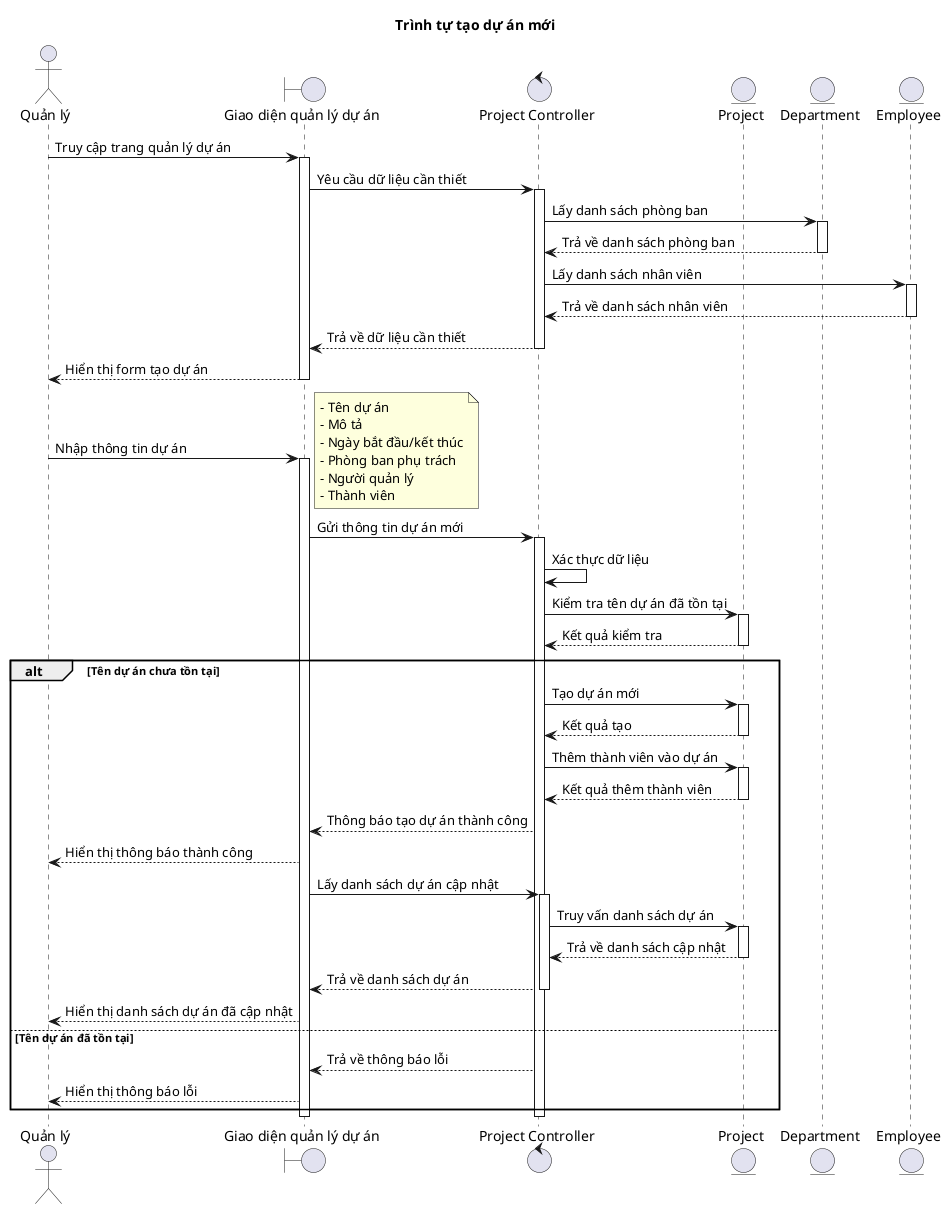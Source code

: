 @startuml Tạo dự án mới
title Trình tự tạo dự án mới

actor "Quản lý" as Manager
boundary "Giao diện quản lý dự án" as UI
control "Project Controller" as Controller
entity "Project" as ProjectEntity
entity "Department" as DepartmentEntity
entity "Employee" as EmployeeEntity

Manager -> UI: Truy cập trang quản lý dự án
activate UI

UI -> Controller: Yêu cầu dữ liệu cần thiết
activate Controller

Controller -> DepartmentEntity: Lấy danh sách phòng ban
activate DepartmentEntity
DepartmentEntity --> Controller: Trả về danh sách phòng ban
deactivate DepartmentEntity

Controller -> EmployeeEntity: Lấy danh sách nhân viên
activate EmployeeEntity
EmployeeEntity --> Controller: Trả về danh sách nhân viên
deactivate EmployeeEntity

Controller --> UI: Trả về dữ liệu cần thiết
deactivate Controller

UI --> Manager: Hiển thị form tạo dự án
deactivate UI

Manager -> UI: Nhập thông tin dự án
activate UI
note right
  - Tên dự án
  - Mô tả
  - Ngày bắt đầu/kết thúc
  - Phòng ban phụ trách
  - Người quản lý
  - Thành viên
end note

UI -> Controller: Gửi thông tin dự án mới
activate Controller

Controller -> Controller: Xác thực dữ liệu

Controller -> ProjectEntity: Kiểm tra tên dự án đã tồn tại
activate ProjectEntity
ProjectEntity --> Controller: Kết quả kiểm tra
deactivate ProjectEntity

alt Tên dự án chưa tồn tại
    Controller -> ProjectEntity: Tạo dự án mới
    activate ProjectEntity
    ProjectEntity --> Controller: Kết quả tạo
    deactivate ProjectEntity
    
    Controller -> ProjectEntity: Thêm thành viên vào dự án
    activate ProjectEntity
    ProjectEntity --> Controller: Kết quả thêm thành viên
    deactivate ProjectEntity
    
    Controller --> UI: Thông báo tạo dự án thành công
    UI --> Manager: Hiển thị thông báo thành công
    
    UI -> Controller: Lấy danh sách dự án cập nhật
    activate Controller
    Controller -> ProjectEntity: Truy vấn danh sách dự án
    activate ProjectEntity
    ProjectEntity --> Controller: Trả về danh sách cập nhật
    deactivate ProjectEntity
    Controller --> UI: Trả về danh sách dự án
    deactivate Controller
    
    UI --> Manager: Hiển thị danh sách dự án đã cập nhật
else Tên dự án đã tồn tại
    Controller --> UI: Trả về thông báo lỗi
    UI --> Manager: Hiển thị thông báo lỗi
end

deactivate Controller
deactivate UI

@enduml 
